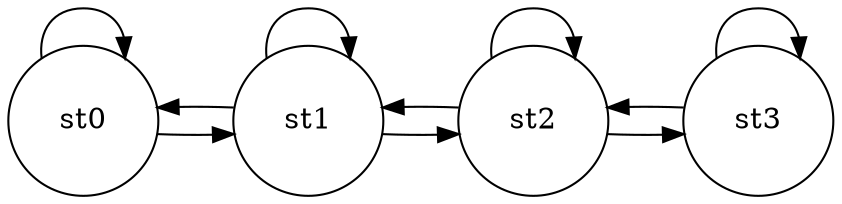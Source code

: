 #Total states is 0, including 0 states and 0 newstates
#Total transisions is 0, including 0 transistions and 0 new transitions
digraph finite_state_machine {
	rankdir=LR;
	size="20,20";
	resolution="300";
	overlap=false;

	node [shape = circle, fixedsize=true, width = 1, color = red, style = filled];

	node [shape = circle, color = black, style = unfilled];
	st0;
 	st1;
 	st2;
 	st3;
 	st0 -> st0;
	st0 -> st1;
	st1 -> st0;
	st1 -> st1;
	st1 -> st2;
	st2 -> st1;
	st2 -> st2;
	st2 -> st3;
	st3 -> st2;
	st3 -> st3;
}
